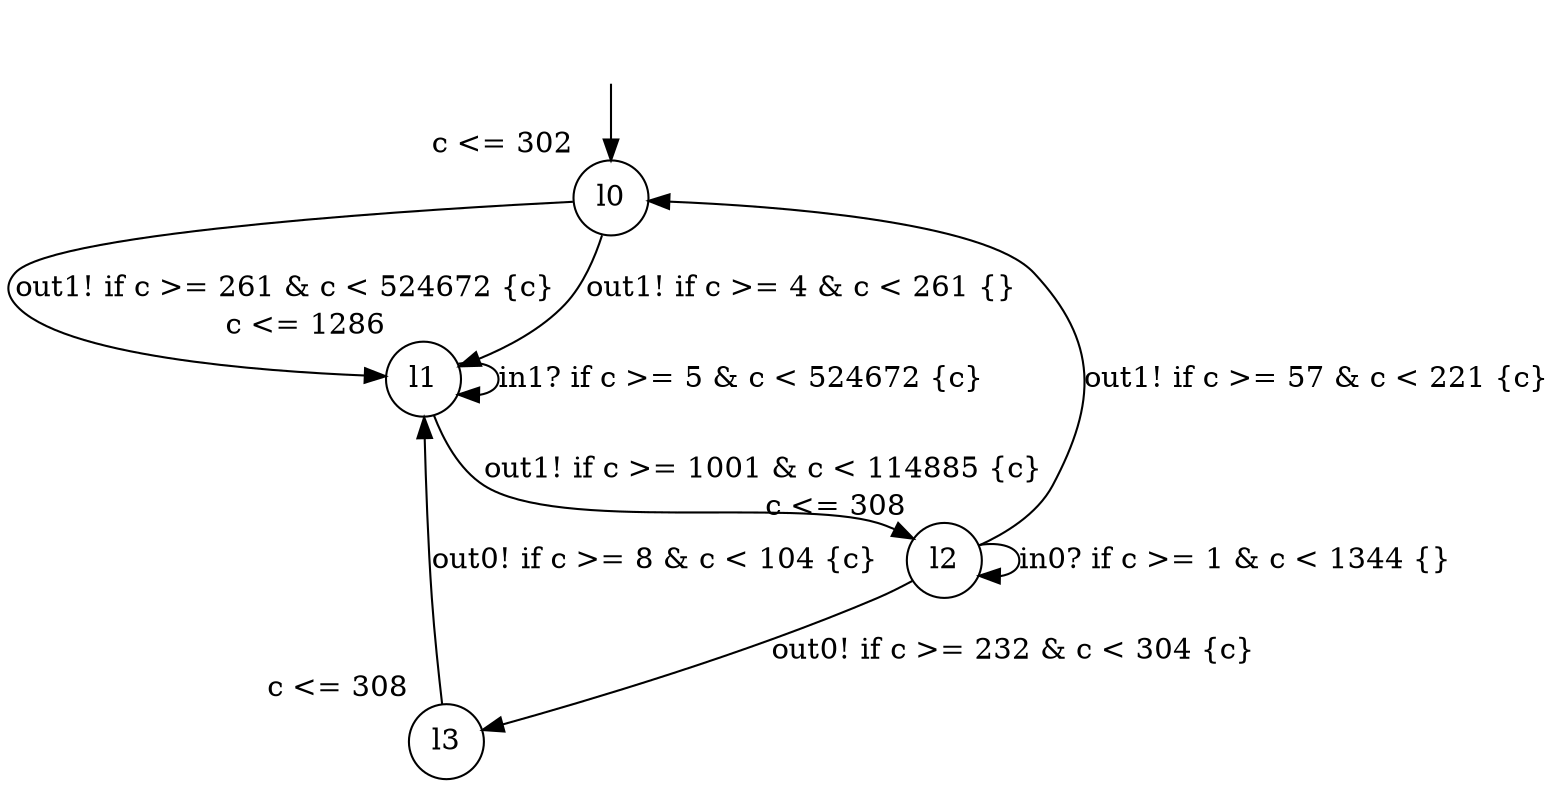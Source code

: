 digraph g {
__start0 [label="" shape="none"];
l0 [shape="circle" margin=0 label="l0", xlabel="c <= 302"];
l1 [shape="circle" margin=0 label="l1", xlabel="c <= 1286"];
l2 [shape="circle" margin=0 label="l2", xlabel="c <= 308"];
l3 [shape="circle" margin=0 label="l3", xlabel="c <= 308"];
l0 -> l1 [label="out1! if c >= 261 & c < 524672 {c} "];
l0 -> l1 [label="out1! if c >= 4 & c < 261 {} "];
l1 -> l1 [label="in1? if c >= 5 & c < 524672 {c} "];
l1 -> l2 [label="out1! if c >= 1001 & c < 114885 {c} "];
l2 -> l2 [label="in0? if c >= 1 & c < 1344 {} "];
l2 -> l0 [label="out1! if c >= 57 & c < 221 {c} "];
l2 -> l3 [label="out0! if c >= 232 & c < 304 {c} "];
l3 -> l1 [label="out0! if c >= 8 & c < 104 {c} "];
__start0 -> l0;
}
